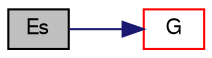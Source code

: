 digraph "Es"
{
  bgcolor="transparent";
  edge [fontname="FreeSans",fontsize="10",labelfontname="FreeSans",labelfontsize="10"];
  node [fontname="FreeSans",fontsize="10",shape=record];
  rankdir="LR";
  Node183 [label="Es",height=0.2,width=0.4,color="black", fillcolor="grey75", style="filled", fontcolor="black"];
  Node183 -> Node184 [color="midnightblue",fontsize="10",style="solid",fontname="FreeSans"];
  Node184 [label="G",height=0.2,width=0.4,color="red",URL="$a30158.html#a248fa1d618028c9404bba12e4d7dd231",tooltip="Gibbs free energy [J/kg]. "];
}
